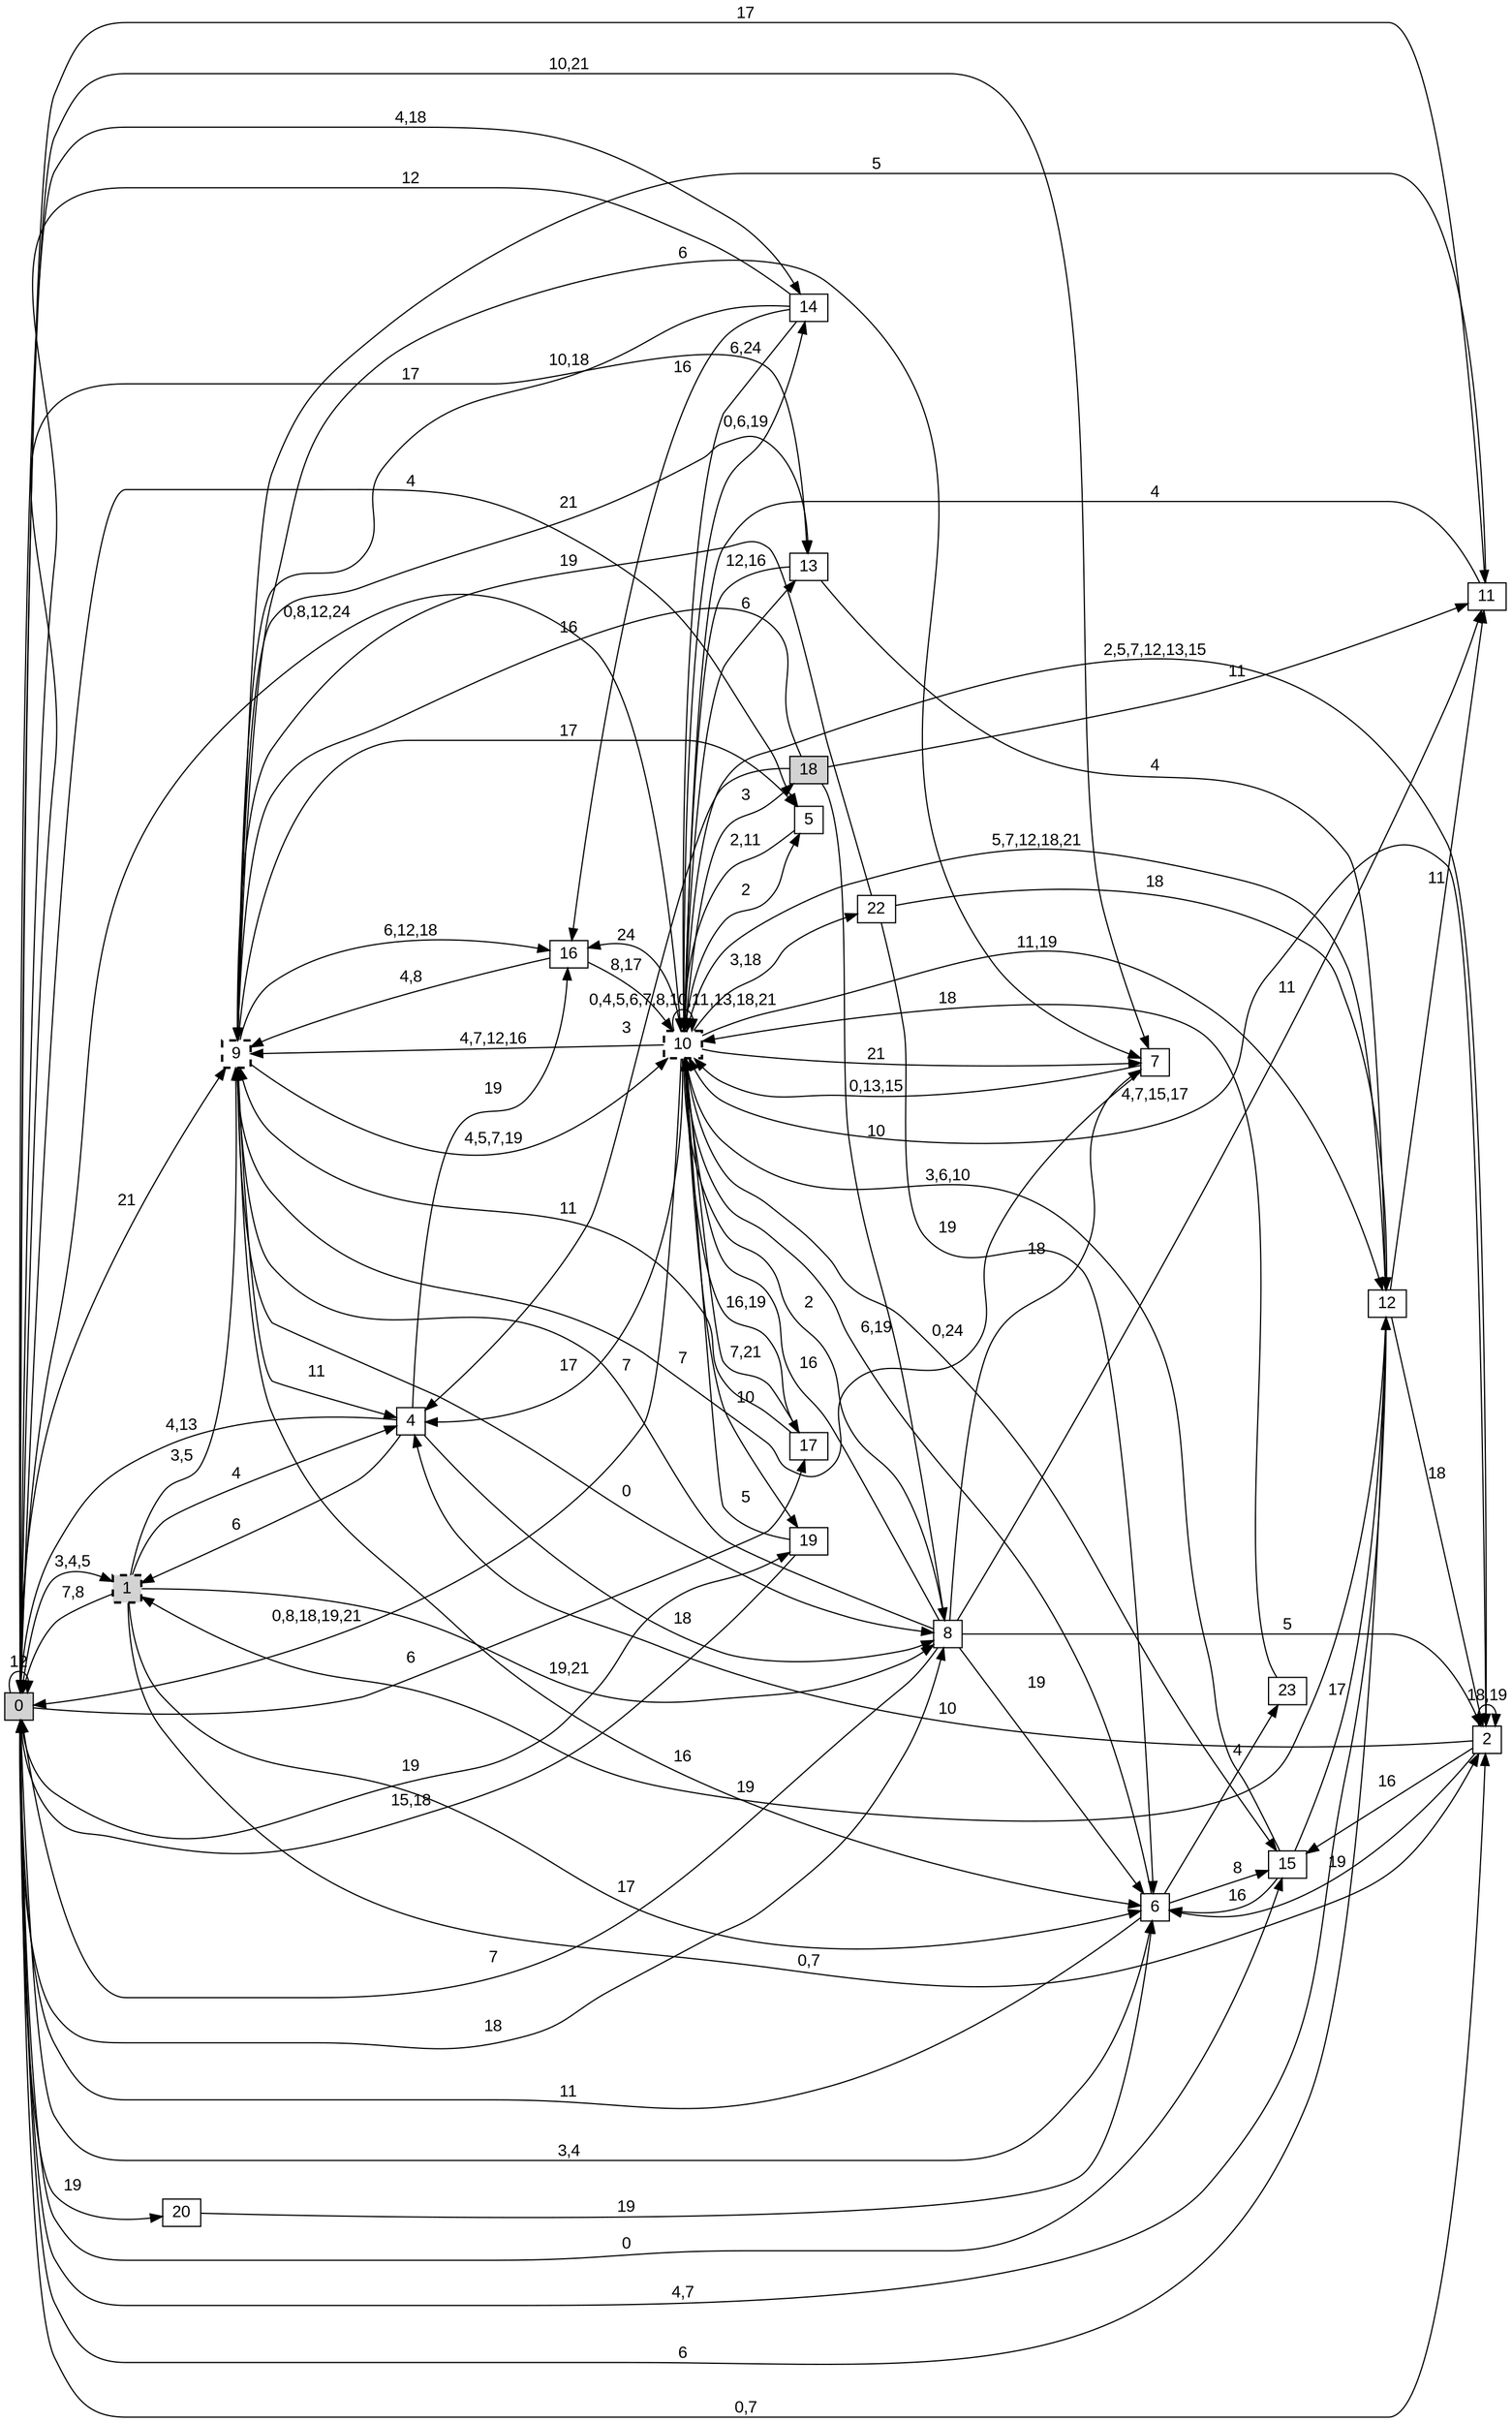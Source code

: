 digraph "NDFA" {
  rankdir=LR
  node [shape=box width=0.1 height=0.1 fontname=Arial]
  edge [fontname=Arial]
/* Estados */
 s0 [label="0" style="filled"] /* I:1 F:0 D:0 */
 s1 [label="1" style="filled,bold,dashed"] /* I:1 F:1 D:0 */
 s2 [label="2" ] /* I:0 F:0 D:0 */
 s4 [label="4" ] /* I:0 F:0 D:0 */
 s5 [label="5" ] /* I:0 F:0 D:0 */
 s6 [label="6" ] /* I:0 F:0 D:0 */
 s7 [label="7" ] /* I:0 F:0 D:0 */
 s8 [label="8" ] /* I:0 F:0 D:0 */
 s9 [label="9" style="bold,dashed"] /* I:0 F:1 D:0 */
 s10 [label="10" style="bold,dashed"] /* I:0 F:1 D:0 */
 s11 [label="11" ] /* I:0 F:0 D:0 */
 s12 [label="12" ] /* I:0 F:0 D:0 */
 s13 [label="13" ] /* I:0 F:0 D:0 */
 s14 [label="14" ] /* I:0 F:0 D:0 */
 s15 [label="15" ] /* I:0 F:0 D:0 */
 s16 [label="16" ] /* I:0 F:0 D:0 */
 s17 [label="17" ] /* I:0 F:0 D:0 */
 s18 [label="18" style="filled"] /* I:1 F:0 D:0 */
 s19 [label="19" ] /* I:0 F:0 D:0 */
 s20 [label="20" ] /* I:0 F:0 D:0 */
 s22 [label="22" ] /* I:0 F:0 D:0 */
 s23 [label="23" ] /* I:0 F:0 D:0 */
/* Transiciones */
  s0 -> s0 [label="12"]
  s0 -> s1 [label="3,4,5"]
  s0 -> s2 [label="0,7"]
  s0 -> s5 [label="4"]
  s0 -> s6 [label="3,4"]
  s0 -> s7 [label="10,21"]
  s0 -> s8 [label="18"]
  s0 -> s9 [label="21"]
  s0 -> s10 [label="0,8,12,24"]
  s0 -> s11 [label="17"]
  s0 -> s12 [label="4,7"]
  s0 -> s13 [label="17"]
  s0 -> s14 [label="4,18"]
  s0 -> s15 [label="0"]
  s0 -> s17 [label="6"]
  s0 -> s19 [label="19"]
  s0 -> s20 [label="19"]
  s1 -> s0 [label="7,8"]
  s1 -> s2 [label="0,7"]
  s1 -> s4 [label="4"]
  s1 -> s6 [label="17"]
  s1 -> s8 [label="19,21"]
  s1 -> s9 [label="3,5"]
  s2 -> s2 [label="18,19"]
  s2 -> s4 [label="10"]
  s2 -> s6 [label="19"]
  s2 -> s10 [label="4,7,15,17"]
  s2 -> s15 [label="16"]
  s4 -> s0 [label="4,13"]
  s4 -> s1 [label="6"]
  s4 -> s8 [label="18"]
  s4 -> s16 [label="19"]
  s5 -> s10 [label="2,11"]
  s6 -> s0 [label="11"]
  s6 -> s10 [label="6,19"]
  s6 -> s15 [label="8"]
  s6 -> s23 [label="4"]
  s7 -> s9 [label="7"]
  s7 -> s10 [label="0,13,15"]
  s8 -> s0 [label="7"]
  s8 -> s2 [label="5"]
  s8 -> s6 [label="19"]
  s8 -> s7 [label="18"]
  s8 -> s9 [label="7"]
  s8 -> s10 [label="16"]
  s8 -> s11 [label="11"]
  s9 -> s4 [label="11"]
  s9 -> s5 [label="17"]
  s9 -> s6 [label="16"]
  s9 -> s7 [label="6"]
  s9 -> s8 [label="0"]
  s9 -> s10 [label="4,5,7,19"]
  s9 -> s13 [label="21"]
  s9 -> s16 [label="6,12,18"]
  s10 -> s0 [label="0,8,18,19,21"]
  s10 -> s2 [label="2,5,7,12,13,15"]
  s10 -> s4 [label="17"]
  s10 -> s5 [label="2"]
  s10 -> s7 [label="21"]
  s10 -> s8 [label="2"]
  s10 -> s9 [label="4,7,12,16"]
  s10 -> s10 [label="0,4,5,6,7,8,10,11,13,18,21"]
  s10 -> s12 [label="11,19"]
  s10 -> s13 [label="6"]
  s10 -> s14 [label="0,6,19"]
  s10 -> s15 [label="0,24"]
  s10 -> s16 [label="24"]
  s10 -> s17 [label="16,19"]
  s10 -> s18 [label="3"]
  s10 -> s19 [label="10"]
  s10 -> s22 [label="3,18"]
  s11 -> s9 [label="5"]
  s11 -> s10 [label="4"]
  s12 -> s0 [label="6"]
  s12 -> s1 [label="19"]
  s12 -> s2 [label="18"]
  s12 -> s10 [label="5,7,12,18,21"]
  s12 -> s11 [label="11"]
  s13 -> s10 [label="12,16"]
  s13 -> s12 [label="4"]
  s14 -> s0 [label="12"]
  s14 -> s9 [label="10,18"]
  s14 -> s10 [label="6,24"]
  s14 -> s16 [label="16"]
  s15 -> s6 [label="16"]
  s15 -> s10 [label="3,6,10"]
  s15 -> s12 [label="17"]
  s16 -> s9 [label="4,8"]
  s16 -> s10 [label="8,17"]
  s17 -> s9 [label="11"]
  s17 -> s10 [label="7,21"]
  s18 -> s4 [label="3"]
  s18 -> s8 [label="10"]
  s18 -> s9 [label="16"]
  s18 -> s11 [label="11"]
  s19 -> s0 [label="15,18"]
  s19 -> s10 [label="5"]
  s20 -> s6 [label="19"]
  s22 -> s6 [label="19"]
  s22 -> s9 [label="19"]
  s22 -> s12 [label="18"]
  s23 -> s10 [label="18"]
}
